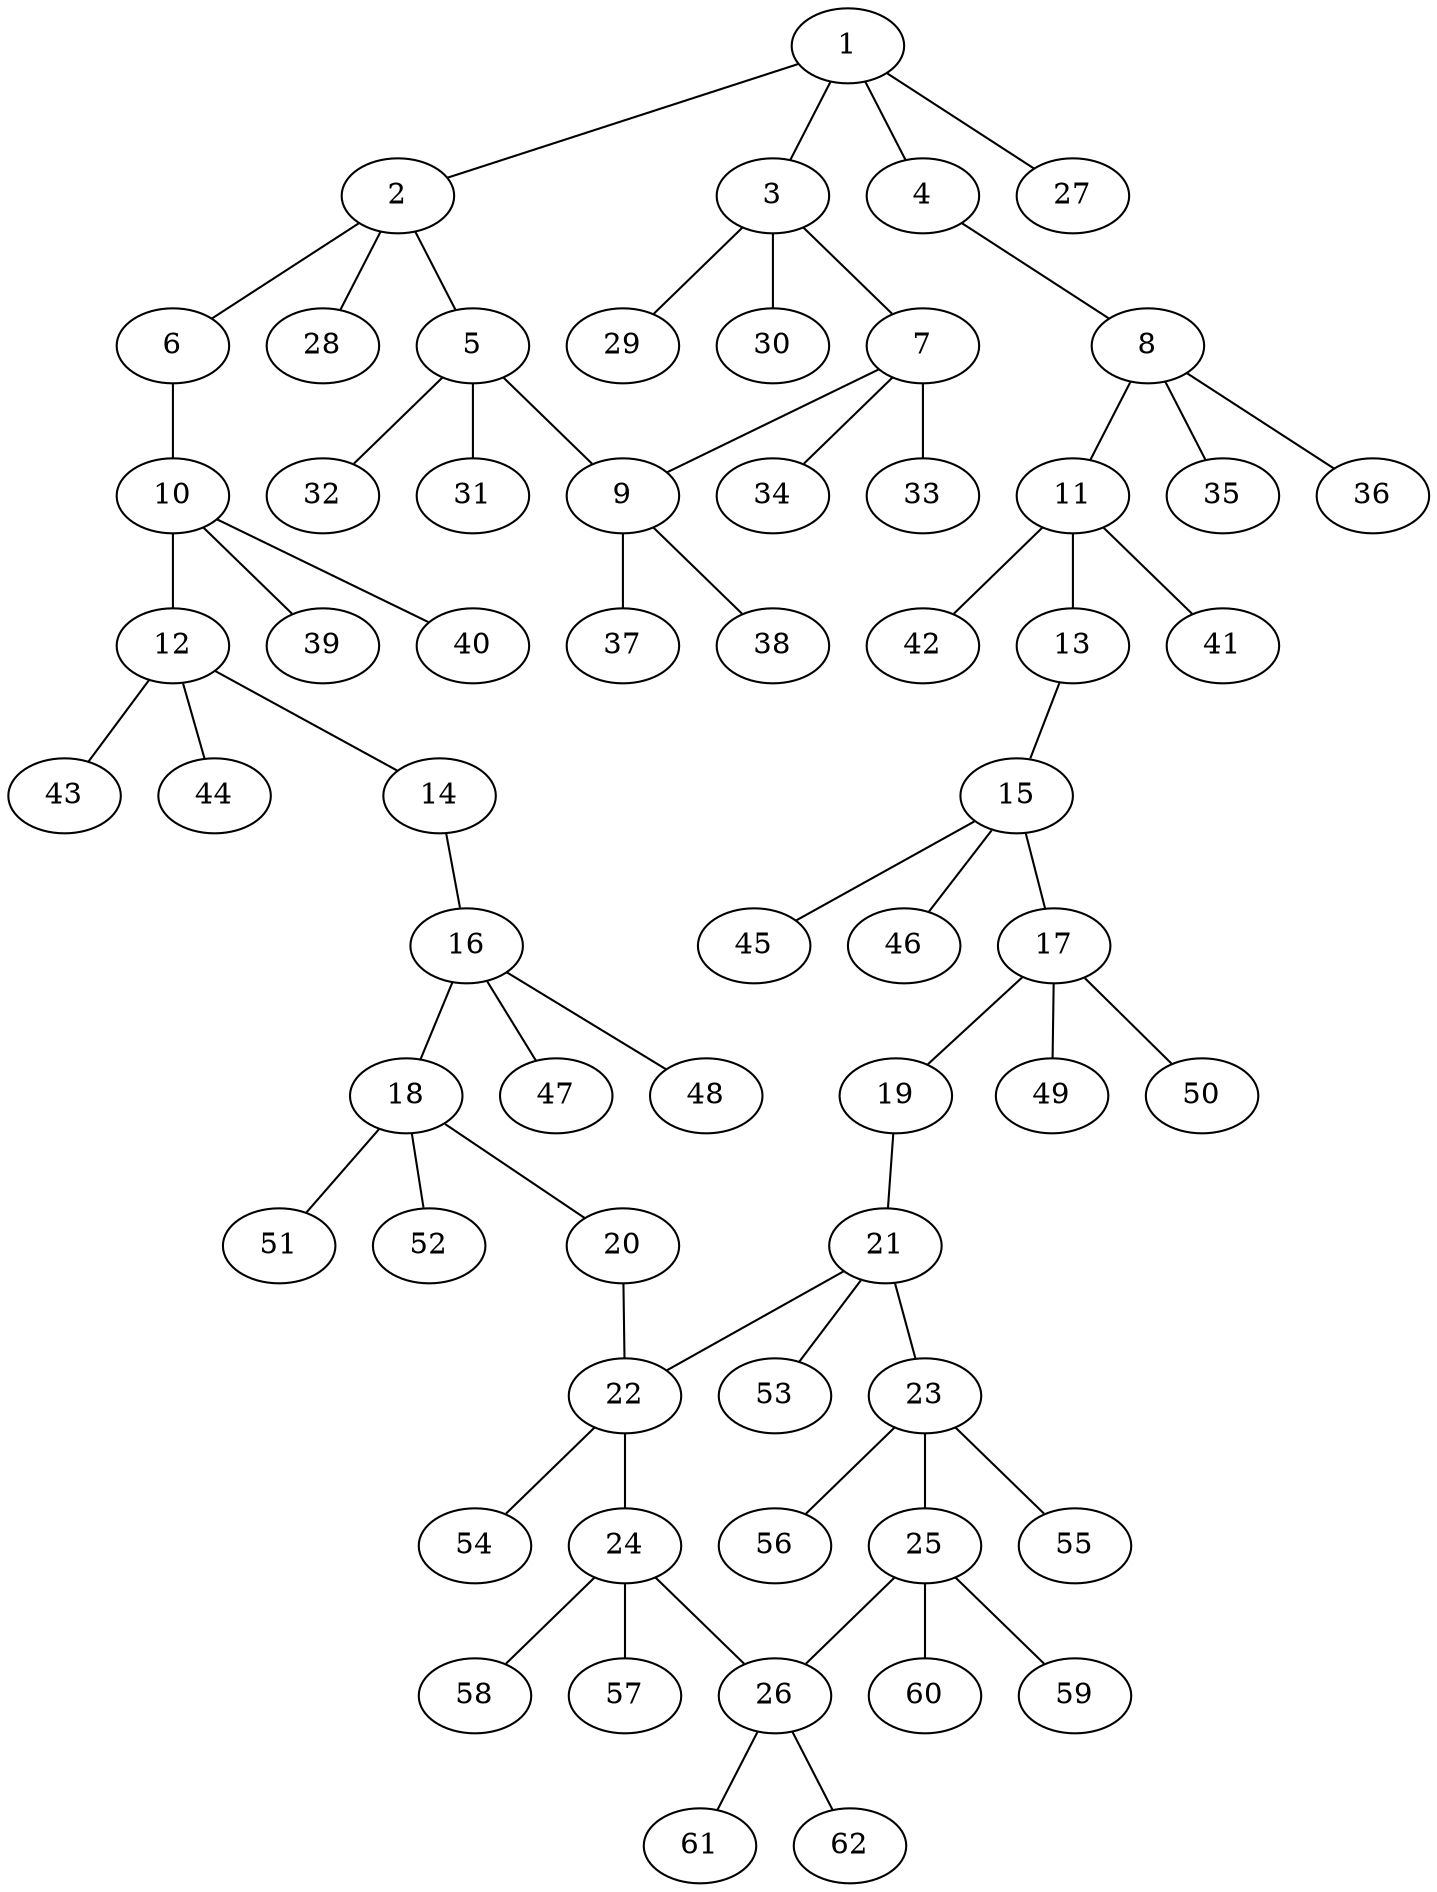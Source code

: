 graph molecule_69 {
	1	 [chem=C];
	2	 [chem=C];
	1 -- 2	 [valence=1];
	3	 [chem=C];
	1 -- 3	 [valence=1];
	4	 [chem=O];
	1 -- 4	 [valence=1];
	27	 [chem=H];
	1 -- 27	 [valence=1];
	5	 [chem=C];
	2 -- 5	 [valence=1];
	6	 [chem=O];
	2 -- 6	 [valence=1];
	28	 [chem=H];
	2 -- 28	 [valence=1];
	7	 [chem=C];
	3 -- 7	 [valence=1];
	29	 [chem=H];
	3 -- 29	 [valence=1];
	30	 [chem=H];
	3 -- 30	 [valence=1];
	8	 [chem=C];
	4 -- 8	 [valence=1];
	9	 [chem=C];
	5 -- 9	 [valence=1];
	31	 [chem=H];
	5 -- 31	 [valence=1];
	32	 [chem=H];
	5 -- 32	 [valence=1];
	10	 [chem=C];
	6 -- 10	 [valence=1];
	7 -- 9	 [valence=1];
	33	 [chem=H];
	7 -- 33	 [valence=1];
	34	 [chem=H];
	7 -- 34	 [valence=1];
	11	 [chem=C];
	8 -- 11	 [valence=1];
	35	 [chem=H];
	8 -- 35	 [valence=1];
	36	 [chem=H];
	8 -- 36	 [valence=1];
	37	 [chem=H];
	9 -- 37	 [valence=1];
	38	 [chem=H];
	9 -- 38	 [valence=1];
	12	 [chem=C];
	10 -- 12	 [valence=1];
	39	 [chem=H];
	10 -- 39	 [valence=1];
	40	 [chem=H];
	10 -- 40	 [valence=1];
	13	 [chem=O];
	11 -- 13	 [valence=1];
	41	 [chem=H];
	11 -- 41	 [valence=1];
	42	 [chem=H];
	11 -- 42	 [valence=1];
	14	 [chem=O];
	12 -- 14	 [valence=1];
	43	 [chem=H];
	12 -- 43	 [valence=1];
	44	 [chem=H];
	12 -- 44	 [valence=1];
	15	 [chem=C];
	13 -- 15	 [valence=1];
	16	 [chem=C];
	14 -- 16	 [valence=1];
	17	 [chem=C];
	15 -- 17	 [valence=1];
	45	 [chem=H];
	15 -- 45	 [valence=1];
	46	 [chem=H];
	15 -- 46	 [valence=1];
	18	 [chem=C];
	16 -- 18	 [valence=1];
	47	 [chem=H];
	16 -- 47	 [valence=1];
	48	 [chem=H];
	16 -- 48	 [valence=1];
	19	 [chem=O];
	17 -- 19	 [valence=1];
	49	 [chem=H];
	17 -- 49	 [valence=1];
	50	 [chem=H];
	17 -- 50	 [valence=1];
	20	 [chem=O];
	18 -- 20	 [valence=1];
	51	 [chem=H];
	18 -- 51	 [valence=1];
	52	 [chem=H];
	18 -- 52	 [valence=1];
	21	 [chem=C];
	19 -- 21	 [valence=1];
	22	 [chem=C];
	20 -- 22	 [valence=1];
	21 -- 22	 [valence=1];
	23	 [chem=C];
	21 -- 23	 [valence=1];
	53	 [chem=H];
	21 -- 53	 [valence=1];
	24	 [chem=C];
	22 -- 24	 [valence=1];
	54	 [chem=H];
	22 -- 54	 [valence=1];
	25	 [chem=C];
	23 -- 25	 [valence=1];
	55	 [chem=H];
	23 -- 55	 [valence=1];
	56	 [chem=H];
	23 -- 56	 [valence=1];
	26	 [chem=C];
	24 -- 26	 [valence=1];
	57	 [chem=H];
	24 -- 57	 [valence=1];
	58	 [chem=H];
	24 -- 58	 [valence=1];
	25 -- 26	 [valence=1];
	59	 [chem=H];
	25 -- 59	 [valence=1];
	60	 [chem=H];
	25 -- 60	 [valence=1];
	61	 [chem=H];
	26 -- 61	 [valence=1];
	62	 [chem=H];
	26 -- 62	 [valence=1];
}
